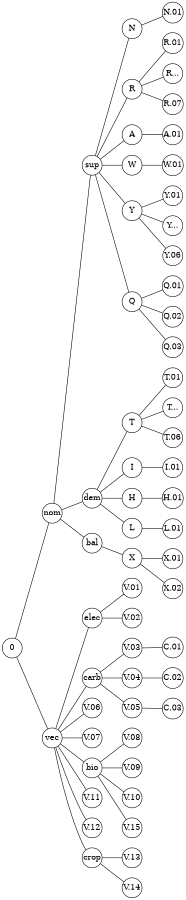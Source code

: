 graph fueltypes {
        size = "6";
        fontsize = 2;        
        margin = 0;
        rankdir = LR;
        node [shape = circle;
              margin = 0];

        "0" -- {nom vec}
        
        nom -- {sup dem bal}

        // Supply
        sup -- {N R A W Y Q};
        N -- "N.01" // Nuclear fission
        R -- {"R.01" "R..." "R.07"} // Renewables
        A -- "A.01" // Agriculture
        W -- "W.01" // Waste
        Y -- {"Y.01" "Y..." "Y.06"} // Exports (imports)
        Q -- {"Q.01" "Q.02" "Q.03"} // Fossil reserves

        // Vectors
        vec -- {elec carb "V.06" "V.07" bio "V.11" "V.12" crop}
        elec -- {"V.01" "V.02" } // Electricity
        carb -- {"V.03" "V.04" "V.05"}
        "V.03" -- "C.01" // Solid hydrocarbons
        "V.04" -- "C.02" // Liquid hydrocarbons
        "V.05" -- "C.03" // Gaseous hydrocarbons
        "V.06" // Blast furnace gas
        "V.07" // Heat transport
        bio -- {"V.08" "V.09" "V.10" "V.15"} // Biomass and waste
        "V.11"	// Domestic solar thermal
        "V.12"	// H2
        crop -- {"V.13" "V.14"} // Energy crops
        
        // Demand
        dem -- {T I H L};
        T -- {"T.01" "T..." "T.06"} // Transport
        I -- "I.01" // Industry
        H -- "H.01" // Heating and cooling
        L -- "L.01" // Lighting and appliances

        // Balancing
        bal -- X;
        X -- {"X.01" "X.02"}; // Losses

       

}

// FULL LIST OF FUEL TYPES
        /*
X.01	// Conversion losses
X.02	// Distribution losses and own use
Z.01	// Unallocated
T.01	// Road transport
T.02	// Rail transport
T.03	// Domestic aviation
T.04	// National navigation
T.05	// International aviation
T.06	// International shipping
I.01	// Industry
H.01	// Heating and cooling
L.01	// Lighting & appliances
F.01	// Food consumption [UNUSED]
N.01	// Nuclear fission
R.01	// Solar
R.02	// Wind
R.03	// Tidal
R.04	// Wave
R.05	// Geothermal
R.06	// Hydro
R.07	// Environmental heat
A.01	// Agriculture
W.01	// Waste
Y.01	// Biomass oversupply (imports)
Y.02	// Electricity oversupply (imports)
Y.03	// Petroleum products oversupply
Y.04	// Coal oversupply (imports)
Y.05	// Oil and petroleum products oversupply (imports)
Y.06	// Gas oversupply (imports)
Q.01	// Coal reserves
Q.02	// Oil reserves
Q.03	// Gas reserves
C.01	// Coal and fossil waste
C.02	// Oil and petroleum products
C.03	// Natural gas
V.01	// Electricity (delivered to end user)
V.02	// Electricity (supplied to grid)
V.03	// Solid hydrocarbons
V.04	// Liquid hydrocarbons
V.05	// Gaseous hydrocarbons
V.06	// Blast furnace gas
V.07	// Heat transport
V.08	// Edible biomass
V.09	// Dry biomass and waste
V.10	// Wet biomass and waste
V.15	// Gaseous waste
V.11	// Domestic solar thermal
V.12	// H2
V.13	// Energy crops (second generation)
V.14	// Energy crops (first generation)

// Illegal fuel types -- not fuel types at all

B.01	// UK Land area
B.04	// UK Sea area
B.05	// Land area overseas
B.06	// Length of wave front
B.02	// Installed Capacity 
B.07	// Load factor
B.03	// Number of units
B.12	// Balancing capacity used
B.08	// Shiftable electricity demand
B.09	// Additional electricity at peak
B.10	// Temperature related additional electricity demand
B.11	// Interconnector capacity

*/